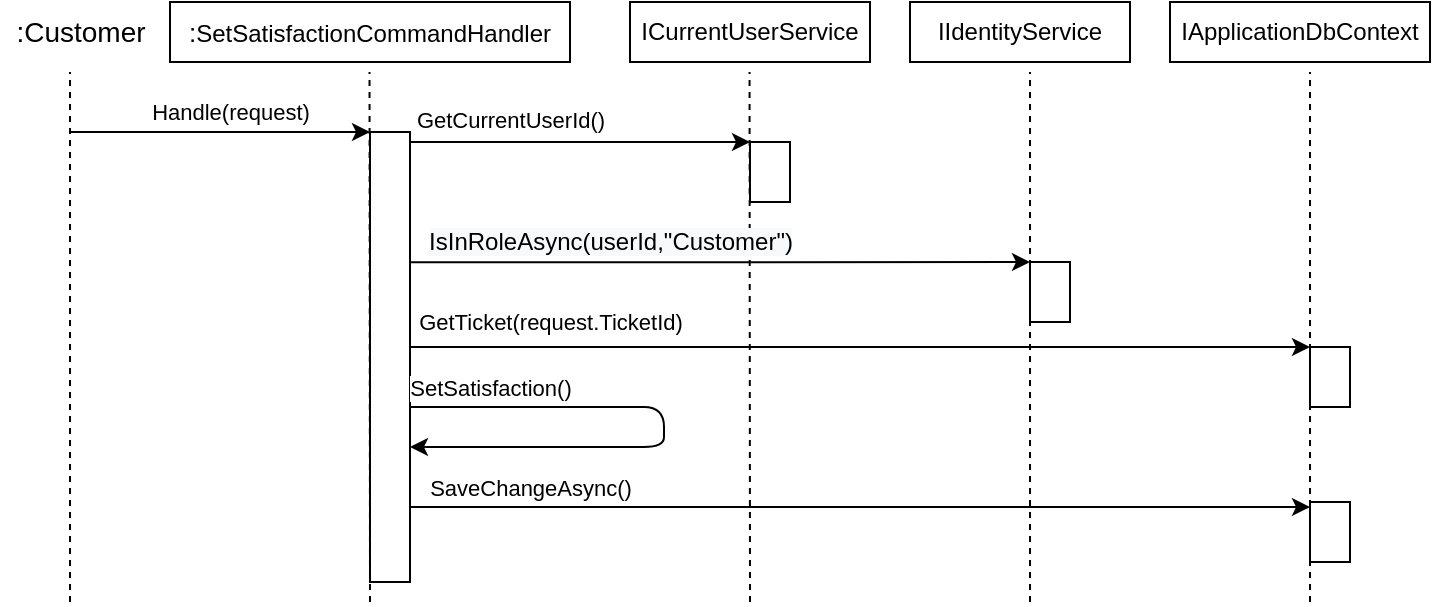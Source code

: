 <mxfile version="13.6.2" type="device"><diagram id="i-jKPdzmMxMsJHsrEuBs" name="Page-1"><mxGraphModel dx="724" dy="679" grid="1" gridSize="10" guides="1" tooltips="1" connect="1" arrows="1" fold="1" page="1" pageScale="1" pageWidth="827" pageHeight="1169" math="0" shadow="0"><root><mxCell id="0"/><mxCell id="1" parent="0"/><mxCell id="yP1wBA7DQTCFsv9yG_OC-1" value="IApplicationDbContext" style="rounded=0;whiteSpace=wrap;html=1;" parent="1" vertex="1"><mxGeometry x="610" y="120" width="130" height="30" as="geometry"/></mxCell><mxCell id="yP1wBA7DQTCFsv9yG_OC-2" value="&lt;span style=&quot;font-size: 13px&quot;&gt;:&lt;/span&gt;&lt;span style=&quot;font-size: 12px&quot;&gt;SetSatisfactionCommandHandler&lt;/span&gt;" style="rounded=0;whiteSpace=wrap;html=1;fontSize=13;" parent="1" vertex="1"><mxGeometry x="110" y="120" width="200" height="30" as="geometry"/></mxCell><mxCell id="yP1wBA7DQTCFsv9yG_OC-3" value="Handle(request)" style="endArrow=classic;html=1;" parent="1" edge="1"><mxGeometry x="0.059" y="10" width="50" height="50" relative="1" as="geometry"><mxPoint x="60" y="185" as="sourcePoint"/><mxPoint x="210" y="185" as="targetPoint"/><mxPoint as="offset"/></mxGeometry></mxCell><mxCell id="yP1wBA7DQTCFsv9yG_OC-4" value="&lt;span style=&quot;font-family: &amp;#34;helvetica&amp;#34;&quot;&gt;GetCurrentUserId()&lt;/span&gt;" style="endArrow=classic;html=1;exitX=0.989;exitY=0.022;exitDx=0;exitDy=0;exitPerimeter=0;entryX=0;entryY=0;entryDx=0;entryDy=0;" parent="1" source="yP1wBA7DQTCFsv9yG_OC-8" target="yP1wBA7DQTCFsv9yG_OC-9" edge="1"><mxGeometry x="-0.406" y="11" width="50" height="50" relative="1" as="geometry"><mxPoint x="330" y="235" as="sourcePoint"/><mxPoint x="380" y="194" as="targetPoint"/><mxPoint as="offset"/></mxGeometry></mxCell><mxCell id="yP1wBA7DQTCFsv9yG_OC-5" value="" style="endArrow=none;dashed=1;html=1;fontSize=11;" parent="1" edge="1"><mxGeometry width="50" height="50" relative="1" as="geometry"><mxPoint x="60" y="420" as="sourcePoint"/><mxPoint x="60" y="155" as="targetPoint"/></mxGeometry></mxCell><mxCell id="yP1wBA7DQTCFsv9yG_OC-6" value="" style="endArrow=none;dashed=1;html=1;fontSize=11;" parent="1" edge="1"><mxGeometry width="50" height="50" relative="1" as="geometry"><mxPoint x="210" y="420" as="sourcePoint"/><mxPoint x="209.76" y="155" as="targetPoint"/></mxGeometry></mxCell><mxCell id="yP1wBA7DQTCFsv9yG_OC-7" value="" style="endArrow=none;dashed=1;html=1;fontSize=11;" parent="1" edge="1"><mxGeometry width="50" height="50" relative="1" as="geometry"><mxPoint x="400" y="420" as="sourcePoint"/><mxPoint x="399.77" y="155" as="targetPoint"/></mxGeometry></mxCell><mxCell id="yP1wBA7DQTCFsv9yG_OC-8" value="" style="rounded=0;whiteSpace=wrap;html=1;fontSize=11;" parent="1" vertex="1"><mxGeometry x="210" y="185" width="20" height="225" as="geometry"/></mxCell><mxCell id="yP1wBA7DQTCFsv9yG_OC-9" value="" style="rounded=0;whiteSpace=wrap;html=1;fontSize=11;" parent="1" vertex="1"><mxGeometry x="400" y="190" width="20" height="30" as="geometry"/></mxCell><mxCell id="yP1wBA7DQTCFsv9yG_OC-11" value=":Customer" style="text;html=1;align=center;verticalAlign=middle;resizable=0;points=[];autosize=1;fontSize=14;" parent="1" vertex="1"><mxGeometry x="25" y="125" width="80" height="20" as="geometry"/></mxCell><mxCell id="yP1wBA7DQTCFsv9yG_OC-16" value="ICurrentUserService" style="rounded=0;whiteSpace=wrap;html=1;" parent="1" vertex="1"><mxGeometry x="340" y="120" width="120" height="30" as="geometry"/></mxCell><mxCell id="yP1wBA7DQTCFsv9yG_OC-17" value="&lt;span style=&quot;font-size: 12px ; background-color: rgb(248 , 249 , 250)&quot;&gt;IsInRoleAsync(userId,&quot;Customer&quot;)&lt;/span&gt;" style="endArrow=classic;html=1;exitX=1.012;exitY=0.034;exitDx=0;exitDy=0;exitPerimeter=0;entryX=0;entryY=0;entryDx=0;entryDy=0;" parent="1" target="yP1wBA7DQTCFsv9yG_OC-18" edge="1"><mxGeometry x="-0.355" y="10" width="50" height="50" relative="1" as="geometry"><mxPoint x="230.0" y="250.18" as="sourcePoint"/><mxPoint x="560" y="250" as="targetPoint"/><mxPoint as="offset"/></mxGeometry></mxCell><mxCell id="yP1wBA7DQTCFsv9yG_OC-18" value="" style="rounded=0;whiteSpace=wrap;html=1;fontSize=11;" parent="1" vertex="1"><mxGeometry x="540" y="250" width="20" height="30" as="geometry"/></mxCell><mxCell id="yP1wBA7DQTCFsv9yG_OC-28" value="&lt;span style=&quot;font-family: &amp;#34;helvetica&amp;#34;&quot;&gt;SetSatisfaction()&lt;/span&gt;" style="endArrow=classic;html=1;" parent="1" edge="1"><mxGeometry x="-0.708" y="10" width="50" height="50" relative="1" as="geometry"><mxPoint x="230" y="322.5" as="sourcePoint"/><mxPoint x="230" y="342.5" as="targetPoint"/><mxPoint as="offset"/><Array as="points"><mxPoint x="357" y="322.5"/><mxPoint x="357" y="342.5"/></Array></mxGeometry></mxCell><mxCell id="yP1wBA7DQTCFsv9yG_OC-39" value="IIdentityService" style="rounded=0;whiteSpace=wrap;html=1;" parent="1" vertex="1"><mxGeometry x="480" y="120" width="110" height="30" as="geometry"/></mxCell><mxCell id="yP1wBA7DQTCFsv9yG_OC-40" value="" style="endArrow=none;dashed=1;html=1;fontSize=11;" parent="1" edge="1"><mxGeometry width="50" height="50" relative="1" as="geometry"><mxPoint x="540" y="420" as="sourcePoint"/><mxPoint x="540.0" y="155" as="targetPoint"/></mxGeometry></mxCell><mxCell id="r7Y0PO5rFMI6tSMD3U8n-10" value="" style="endArrow=none;dashed=1;html=1;fontSize=11;" parent="1" edge="1"><mxGeometry width="50" height="50" relative="1" as="geometry"><mxPoint x="680" y="420" as="sourcePoint"/><mxPoint x="680.0" y="155.0" as="targetPoint"/></mxGeometry></mxCell><mxCell id="r7Y0PO5rFMI6tSMD3U8n-11" value="" style="rounded=0;whiteSpace=wrap;html=1;fontSize=11;" parent="1" vertex="1"><mxGeometry x="680" y="370" width="20" height="30" as="geometry"/></mxCell><mxCell id="r7Y0PO5rFMI6tSMD3U8n-12" value="&lt;span&gt;SaveChangeAsync()&lt;/span&gt;" style="endArrow=classic;html=1;entryX=0;entryY=0;entryDx=0;entryDy=0;" parent="1" edge="1"><mxGeometry x="-0.733" y="10" width="50" height="50" relative="1" as="geometry"><mxPoint x="230" y="372.5" as="sourcePoint"/><mxPoint x="680" y="372.5" as="targetPoint"/><mxPoint as="offset"/></mxGeometry></mxCell><mxCell id="nU-kPG-BZ3m3SP-901Cn-1" value="" style="rounded=0;whiteSpace=wrap;html=1;fontSize=11;" vertex="1" parent="1"><mxGeometry x="680" y="292.5" width="20" height="30" as="geometry"/></mxCell><mxCell id="nU-kPG-BZ3m3SP-901Cn-2" value="&lt;span&gt;GetTicket(request.TicketId)&lt;/span&gt;" style="endArrow=classic;html=1;entryX=0;entryY=0;entryDx=0;entryDy=0;" edge="1" parent="1"><mxGeometry x="-0.689" y="13" width="50" height="50" relative="1" as="geometry"><mxPoint x="230" y="292.5" as="sourcePoint"/><mxPoint x="680" y="292.5" as="targetPoint"/><mxPoint as="offset"/></mxGeometry></mxCell></root></mxGraphModel></diagram></mxfile>